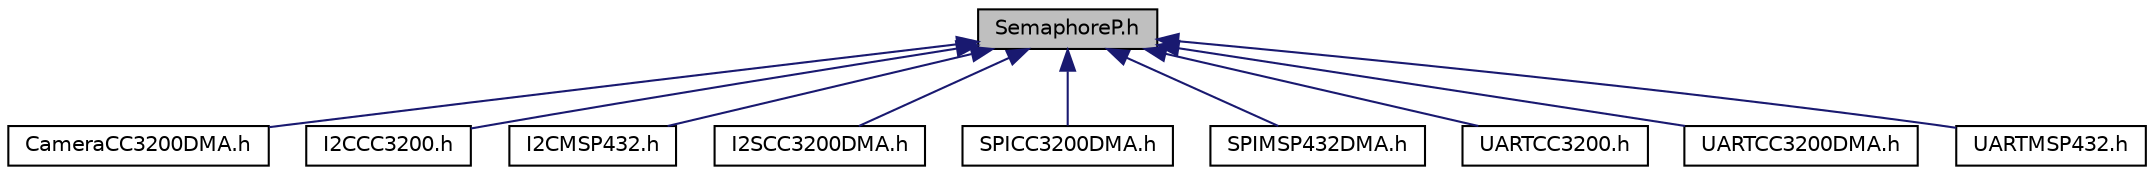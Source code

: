 digraph "SemaphoreP.h"
{
  edge [fontname="Helvetica",fontsize="10",labelfontname="Helvetica",labelfontsize="10"];
  node [fontname="Helvetica",fontsize="10",shape=record];
  Node1 [label="SemaphoreP.h",height=0.2,width=0.4,color="black", fillcolor="grey75", style="filled", fontcolor="black"];
  Node1 -> Node2 [dir="back",color="midnightblue",fontsize="10",style="solid",fontname="Helvetica"];
  Node2 [label="CameraCC3200DMA.h",height=0.2,width=0.4,color="black", fillcolor="white", style="filled",URL="$_camera_c_c3200_d_m_a_8h.html",tooltip="Camera driver implementation for a CC3200 Camera controller. "];
  Node1 -> Node3 [dir="back",color="midnightblue",fontsize="10",style="solid",fontname="Helvetica"];
  Node3 [label="I2CCC3200.h",height=0.2,width=0.4,color="black", fillcolor="white", style="filled",URL="$_i2_c_c_c3200_8h.html",tooltip="I2C driver implementation for a CC3200 I2C controller. "];
  Node1 -> Node4 [dir="back",color="midnightblue",fontsize="10",style="solid",fontname="Helvetica"];
  Node4 [label="I2CMSP432.h",height=0.2,width=0.4,color="black", fillcolor="white", style="filled",URL="$_i2_c_m_s_p432_8h.html",tooltip="I2C driver implementation for the EUSCI controller on MSP432. "];
  Node1 -> Node5 [dir="back",color="midnightblue",fontsize="10",style="solid",fontname="Helvetica"];
  Node5 [label="I2SCC3200DMA.h",height=0.2,width=0.4,color="black", fillcolor="white", style="filled",URL="$_i2_s_c_c3200_d_m_a_8h.html",tooltip="I2S driver implementation for a CC3200 I2S controller. "];
  Node1 -> Node6 [dir="back",color="midnightblue",fontsize="10",style="solid",fontname="Helvetica"];
  Node6 [label="SPICC3200DMA.h",height=0.2,width=0.4,color="black", fillcolor="white", style="filled",URL="$_s_p_i_c_c3200_d_m_a_8h.html",tooltip="SPI driver implementation for a CC3200 SPI controller using the micro DMA controller. "];
  Node1 -> Node7 [dir="back",color="midnightblue",fontsize="10",style="solid",fontname="Helvetica"];
  Node7 [label="SPIMSP432DMA.h",height=0.2,width=0.4,color="black", fillcolor="white", style="filled",URL="$_s_p_i_m_s_p432_d_m_a_8h.html",tooltip="SPI driver implementation for a EUSCI peripheral on MSP432 using the micro DMA controller. "];
  Node1 -> Node8 [dir="back",color="midnightblue",fontsize="10",style="solid",fontname="Helvetica"];
  Node8 [label="UARTCC3200.h",height=0.2,width=0.4,color="black", fillcolor="white", style="filled",URL="$_u_a_r_t_c_c3200_8h.html",tooltip="UART driver implementation for a CC3200 UART controller. "];
  Node1 -> Node9 [dir="back",color="midnightblue",fontsize="10",style="solid",fontname="Helvetica"];
  Node9 [label="UARTCC3200DMA.h",height=0.2,width=0.4,color="black", fillcolor="white", style="filled",URL="$_u_a_r_t_c_c3200_d_m_a_8h.html",tooltip="UART driver implementation for a CC3200 UART controller, using the micro DMA controller. "];
  Node1 -> Node10 [dir="back",color="midnightblue",fontsize="10",style="solid",fontname="Helvetica"];
  Node10 [label="UARTMSP432.h",height=0.2,width=0.4,color="black", fillcolor="white", style="filled",URL="$_u_a_r_t_m_s_p432_8h.html",tooltip="UART driver implementation for a EUSCIA peripheral for MSP432. "];
}
